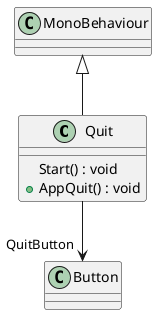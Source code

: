@startuml
class Quit {
    Start() : void
    + AppQuit() : void
}
MonoBehaviour <|-- Quit
Quit --> "QuitButton" Button
@enduml
